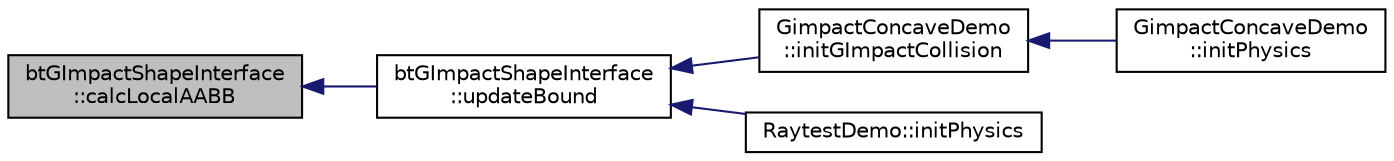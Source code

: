digraph "btGImpactShapeInterface::calcLocalAABB"
{
  edge [fontname="Helvetica",fontsize="10",labelfontname="Helvetica",labelfontsize="10"];
  node [fontname="Helvetica",fontsize="10",shape=record];
  rankdir="LR";
  Node1 [label="btGImpactShapeInterface\l::calcLocalAABB",height=0.2,width=0.4,color="black", fillcolor="grey75", style="filled", fontcolor="black"];
  Node1 -> Node2 [dir="back",color="midnightblue",fontsize="10",style="solid"];
  Node2 [label="btGImpactShapeInterface\l::updateBound",height=0.2,width=0.4,color="black", fillcolor="white", style="filled",URL="$classbt_g_impact_shape_interface.html#acb26c2d7a2aecabd06b996b72b848492",tooltip="performs refit operation "];
  Node2 -> Node3 [dir="back",color="midnightblue",fontsize="10",style="solid"];
  Node3 [label="GimpactConcaveDemo\l::initGImpactCollision",height=0.2,width=0.4,color="black", fillcolor="white", style="filled",URL="$class_gimpact_concave_demo.html#a6481f85fe81982e76c33ad5e44732cd3"];
  Node3 -> Node4 [dir="back",color="midnightblue",fontsize="10",style="solid"];
  Node4 [label="GimpactConcaveDemo\l::initPhysics",height=0.2,width=0.4,color="black", fillcolor="white", style="filled",URL="$class_gimpact_concave_demo.html#aec87f0852ce9585a7cb666eb4f324adc"];
  Node2 -> Node5 [dir="back",color="midnightblue",fontsize="10",style="solid"];
  Node5 [label="RaytestDemo::initPhysics",height=0.2,width=0.4,color="black", fillcolor="white", style="filled",URL="$class_raytest_demo.html#a23157feb605bdf20dfeca2fbeb68252e"];
}
